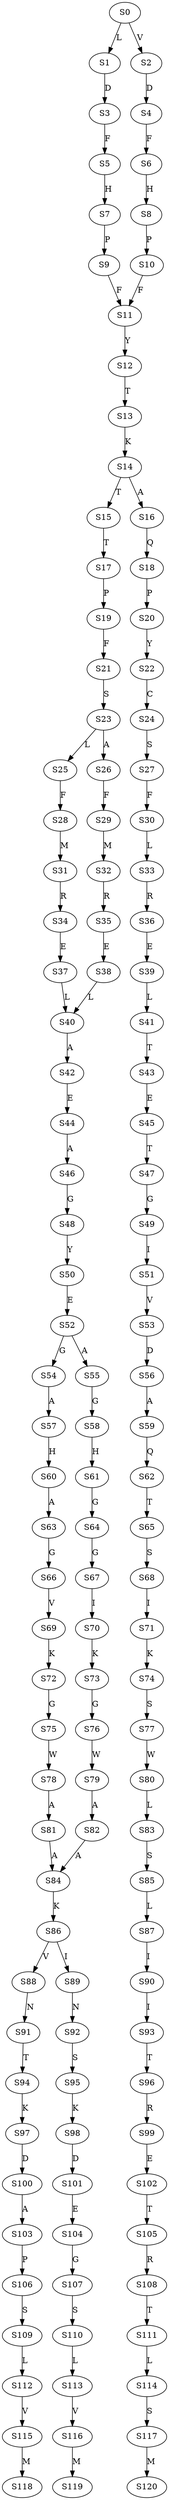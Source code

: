 strict digraph  {
	S0 -> S1 [ label = L ];
	S0 -> S2 [ label = V ];
	S1 -> S3 [ label = D ];
	S2 -> S4 [ label = D ];
	S3 -> S5 [ label = F ];
	S4 -> S6 [ label = F ];
	S5 -> S7 [ label = H ];
	S6 -> S8 [ label = H ];
	S7 -> S9 [ label = P ];
	S8 -> S10 [ label = P ];
	S9 -> S11 [ label = F ];
	S10 -> S11 [ label = F ];
	S11 -> S12 [ label = Y ];
	S12 -> S13 [ label = T ];
	S13 -> S14 [ label = K ];
	S14 -> S15 [ label = T ];
	S14 -> S16 [ label = A ];
	S15 -> S17 [ label = T ];
	S16 -> S18 [ label = Q ];
	S17 -> S19 [ label = P ];
	S18 -> S20 [ label = P ];
	S19 -> S21 [ label = F ];
	S20 -> S22 [ label = Y ];
	S21 -> S23 [ label = S ];
	S22 -> S24 [ label = C ];
	S23 -> S25 [ label = L ];
	S23 -> S26 [ label = A ];
	S24 -> S27 [ label = S ];
	S25 -> S28 [ label = F ];
	S26 -> S29 [ label = F ];
	S27 -> S30 [ label = F ];
	S28 -> S31 [ label = M ];
	S29 -> S32 [ label = M ];
	S30 -> S33 [ label = L ];
	S31 -> S34 [ label = R ];
	S32 -> S35 [ label = R ];
	S33 -> S36 [ label = R ];
	S34 -> S37 [ label = E ];
	S35 -> S38 [ label = E ];
	S36 -> S39 [ label = E ];
	S37 -> S40 [ label = L ];
	S38 -> S40 [ label = L ];
	S39 -> S41 [ label = L ];
	S40 -> S42 [ label = A ];
	S41 -> S43 [ label = T ];
	S42 -> S44 [ label = E ];
	S43 -> S45 [ label = E ];
	S44 -> S46 [ label = A ];
	S45 -> S47 [ label = T ];
	S46 -> S48 [ label = G ];
	S47 -> S49 [ label = G ];
	S48 -> S50 [ label = Y ];
	S49 -> S51 [ label = I ];
	S50 -> S52 [ label = E ];
	S51 -> S53 [ label = V ];
	S52 -> S54 [ label = G ];
	S52 -> S55 [ label = A ];
	S53 -> S56 [ label = D ];
	S54 -> S57 [ label = A ];
	S55 -> S58 [ label = G ];
	S56 -> S59 [ label = A ];
	S57 -> S60 [ label = H ];
	S58 -> S61 [ label = H ];
	S59 -> S62 [ label = Q ];
	S60 -> S63 [ label = A ];
	S61 -> S64 [ label = G ];
	S62 -> S65 [ label = T ];
	S63 -> S66 [ label = G ];
	S64 -> S67 [ label = G ];
	S65 -> S68 [ label = S ];
	S66 -> S69 [ label = V ];
	S67 -> S70 [ label = I ];
	S68 -> S71 [ label = I ];
	S69 -> S72 [ label = K ];
	S70 -> S73 [ label = K ];
	S71 -> S74 [ label = K ];
	S72 -> S75 [ label = G ];
	S73 -> S76 [ label = G ];
	S74 -> S77 [ label = S ];
	S75 -> S78 [ label = W ];
	S76 -> S79 [ label = W ];
	S77 -> S80 [ label = W ];
	S78 -> S81 [ label = A ];
	S79 -> S82 [ label = A ];
	S80 -> S83 [ label = L ];
	S81 -> S84 [ label = A ];
	S82 -> S84 [ label = A ];
	S83 -> S85 [ label = S ];
	S84 -> S86 [ label = K ];
	S85 -> S87 [ label = L ];
	S86 -> S88 [ label = V ];
	S86 -> S89 [ label = I ];
	S87 -> S90 [ label = I ];
	S88 -> S91 [ label = N ];
	S89 -> S92 [ label = N ];
	S90 -> S93 [ label = I ];
	S91 -> S94 [ label = T ];
	S92 -> S95 [ label = S ];
	S93 -> S96 [ label = T ];
	S94 -> S97 [ label = K ];
	S95 -> S98 [ label = K ];
	S96 -> S99 [ label = R ];
	S97 -> S100 [ label = D ];
	S98 -> S101 [ label = D ];
	S99 -> S102 [ label = E ];
	S100 -> S103 [ label = A ];
	S101 -> S104 [ label = E ];
	S102 -> S105 [ label = T ];
	S103 -> S106 [ label = P ];
	S104 -> S107 [ label = G ];
	S105 -> S108 [ label = R ];
	S106 -> S109 [ label = S ];
	S107 -> S110 [ label = S ];
	S108 -> S111 [ label = T ];
	S109 -> S112 [ label = L ];
	S110 -> S113 [ label = L ];
	S111 -> S114 [ label = L ];
	S112 -> S115 [ label = V ];
	S113 -> S116 [ label = V ];
	S114 -> S117 [ label = S ];
	S115 -> S118 [ label = M ];
	S116 -> S119 [ label = M ];
	S117 -> S120 [ label = M ];
}

